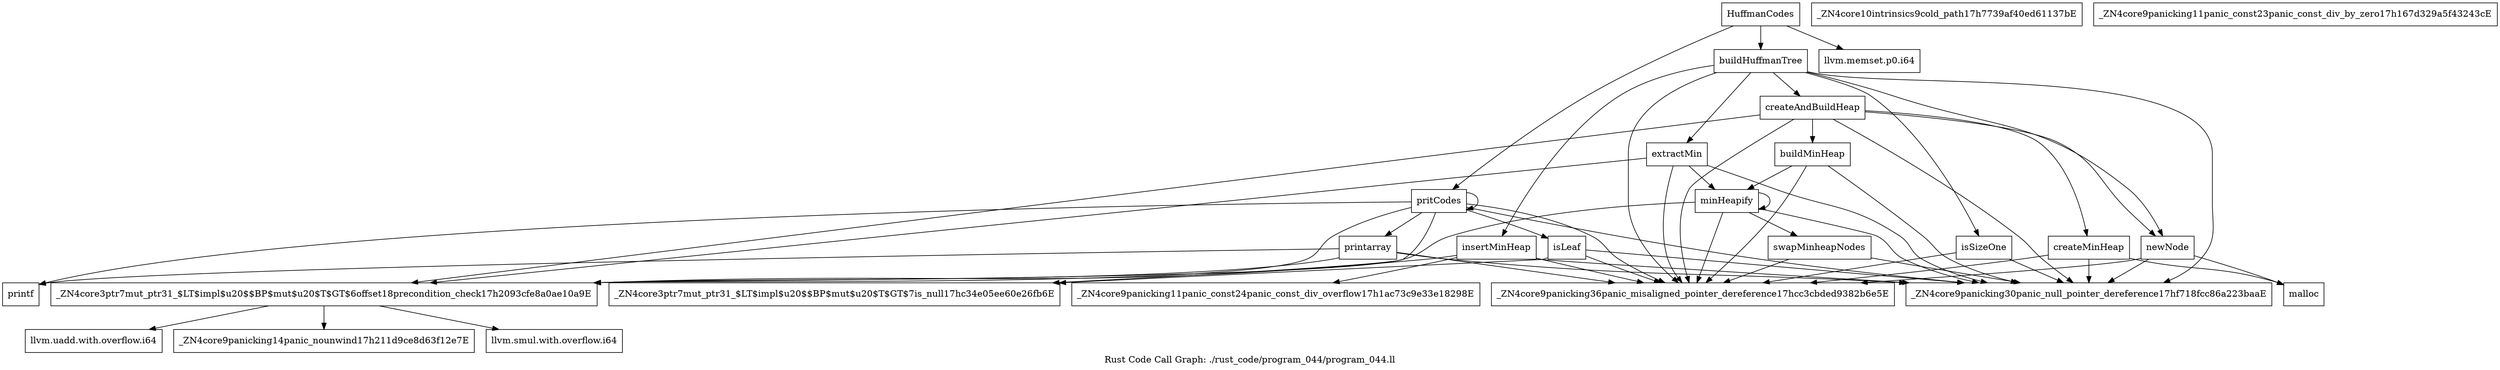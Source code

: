 digraph "Rust Code Call Graph: ./rust_code/program_044/program_044.ll" {
	label="Rust Code Call Graph: ./rust_code/program_044/program_044.ll";

	Node0x55b62c383640 [shape=record,label="{_ZN4core3ptr7mut_ptr31_$LT$impl$u20$$BP$mut$u20$T$GT$7is_null17hc34e05ee60e26fb6E}"];
	Node0x55b62c37e1d0 [shape=record,label="{llvm.uadd.with.overflow.i64}"];
	Node0x55b62c381520 [shape=record,label="{_ZN4core9panicking14panic_nounwind17h211d9ce8d63f12e7E}"];
	Node0x55b62c386e30 [shape=record,label="{malloc}"];
	Node0x55b62c3ced80 [shape=record,label="{_ZN4core10intrinsics9cold_path17h7739af40ed61137bE}"];
	Node0x55b62c378ab0 [shape=record,label="{_ZN4core3ptr7mut_ptr31_$LT$impl$u20$$BP$mut$u20$T$GT$6offset18precondition_check17h2093cfe8a0ae10a9E}"];
	Node0x55b62c378ab0 -> Node0x55b62c37c0b0;
	Node0x55b62c378ab0 -> Node0x55b62c37e1d0;
	Node0x55b62c378ab0 -> Node0x55b62c381520;
	Node0x55b62c38e870 [shape=record,label="{swapMinheapNodes}"];
	Node0x55b62c38e870 -> Node0x55b62c38ab50;
	Node0x55b62c38e870 -> Node0x55b62c38bc00;
	Node0x55b62c3852e0 [shape=record,label="{newNode}"];
	Node0x55b62c3852e0 -> Node0x55b62c386e30;
	Node0x55b62c3852e0 -> Node0x55b62c38ab50;
	Node0x55b62c3852e0 -> Node0x55b62c38bc00;
	Node0x55b62c3d79f0 [shape=record,label="{createMinHeap}"];
	Node0x55b62c3d79f0 -> Node0x55b62c386e30;
	Node0x55b62c3d79f0 -> Node0x55b62c38ab50;
	Node0x55b62c3d79f0 -> Node0x55b62c38bc00;
	Node0x55b62c390ad0 [shape=record,label="{minHeapify}"];
	Node0x55b62c390ad0 -> Node0x55b62c38ab50;
	Node0x55b62c390ad0 -> Node0x55b62c38bc00;
	Node0x55b62c390ad0 -> Node0x55b62c390ad0;
	Node0x55b62c390ad0 -> Node0x55b62c378ab0;
	Node0x55b62c390ad0 -> Node0x55b62c38e870;
	Node0x55b62c39d980 [shape=record,label="{isLeaf}"];
	Node0x55b62c39d980 -> Node0x55b62c38ab50;
	Node0x55b62c39d980 -> Node0x55b62c383640;
	Node0x55b62c39d980 -> Node0x55b62c38bc00;
	Node0x55b62c392db0 [shape=record,label="{isSizeOne}"];
	Node0x55b62c392db0 -> Node0x55b62c38ab50;
	Node0x55b62c392db0 -> Node0x55b62c38bc00;
	Node0x55b62c393e20 [shape=record,label="{extractMin}"];
	Node0x55b62c393e20 -> Node0x55b62c38ab50;
	Node0x55b62c393e20 -> Node0x55b62c378ab0;
	Node0x55b62c393e20 -> Node0x55b62c38bc00;
	Node0x55b62c393e20 -> Node0x55b62c390ad0;
	Node0x55b62c3977d0 [shape=record,label="{insertMinHeap}"];
	Node0x55b62c3977d0 -> Node0x55b62c38ab50;
	Node0x55b62c3977d0 -> Node0x55b62c38bc00;
	Node0x55b62c3977d0 -> Node0x55b62c399160;
	Node0x55b62c3977d0 -> Node0x55b62c378ab0;
	Node0x55b62c39a650 [shape=record,label="{printarray}"];
	Node0x55b62c39a650 -> Node0x55b62c39cce0;
	Node0x55b62c39a650 -> Node0x55b62c378ab0;
	Node0x55b62c39a650 -> Node0x55b62c38ab50;
	Node0x55b62c39a650 -> Node0x55b62c38bc00;
	Node0x55b62c39ee50 [shape=record,label="{buildMinHeap}"];
	Node0x55b62c39ee50 -> Node0x55b62c38ab50;
	Node0x55b62c39ee50 -> Node0x55b62c38bc00;
	Node0x55b62c39ee50 -> Node0x55b62c390ad0;
	Node0x55b62c3a0b30 [shape=record,label="{createAndBuildHeap}"];
	Node0x55b62c3a0b30 -> Node0x55b62c3d79f0;
	Node0x55b62c3a0b30 -> Node0x55b62c38ab50;
	Node0x55b62c3a0b30 -> Node0x55b62c38bc00;
	Node0x55b62c3a0b30 -> Node0x55b62c39ee50;
	Node0x55b62c3a0b30 -> Node0x55b62c3852e0;
	Node0x55b62c3a0b30 -> Node0x55b62c378ab0;
	Node0x55b62c3a34c0 [shape=record,label="{buildHuffmanTree}"];
	Node0x55b62c3a34c0 -> Node0x55b62c3a0b30;
	Node0x55b62c3a34c0 -> Node0x55b62c392db0;
	Node0x55b62c3a34c0 -> Node0x55b62c393e20;
	Node0x55b62c3a34c0 -> Node0x55b62c38bc00;
	Node0x55b62c3a34c0 -> Node0x55b62c3977d0;
	Node0x55b62c3a34c0 -> Node0x55b62c38ab50;
	Node0x55b62c3a34c0 -> Node0x55b62c3852e0;
	Node0x55b62c3a4000 [shape=record,label="{pritCodes}"];
	Node0x55b62c3a4000 -> Node0x55b62c38ab50;
	Node0x55b62c3a4000 -> Node0x55b62c383640;
	Node0x55b62c3a4000 -> Node0x55b62c38bc00;
	Node0x55b62c3a4000 -> Node0x55b62c378ab0;
	Node0x55b62c3a4000 -> Node0x55b62c39a650;
	Node0x55b62c3a4000 -> Node0x55b62c39cce0;
	Node0x55b62c3a4000 -> Node0x55b62c3a4000;
	Node0x55b62c3a4000 -> Node0x55b62c39d980;
	Node0x55b62c3a5a90 [shape=record,label="{HuffmanCodes}"];
	Node0x55b62c3a5a90 -> Node0x55b62c3a34c0;
	Node0x55b62c3a5a90 -> Node0x55b62c3a6ba0;
	Node0x55b62c3a5a90 -> Node0x55b62c3a4000;
	Node0x55b62c3a8d10 [shape=record,label="{_ZN4core9panicking11panic_const23panic_const_div_by_zero17h167d329a5f43243cE}"];
	Node0x55b62c37c0b0 [shape=record,label="{llvm.smul.with.overflow.i64}"];
	Node0x55b62c38ab50 [shape=record,label="{_ZN4core9panicking36panic_misaligned_pointer_dereference17hcc3cbded9382b6e5E}"];
	Node0x55b62c38bc00 [shape=record,label="{_ZN4core9panicking30panic_null_pointer_dereference17hf718fcc86a223baaE}"];
	Node0x55b62c399160 [shape=record,label="{_ZN4core9panicking11panic_const24panic_const_div_overflow17h1ac73c9e33e18298E}"];
	Node0x55b62c39cce0 [shape=record,label="{printf}"];
	Node0x55b62c3a6ba0 [shape=record,label="{llvm.memset.p0.i64}"];
}
